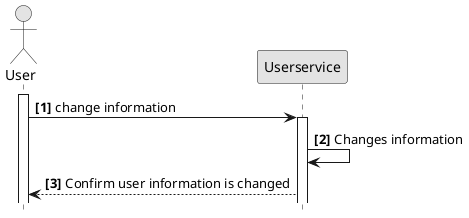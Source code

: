 @startuml 
hide footbox
autonumber "<b>[0]"
skinparam monochrome true

actor User
participant Userservice

activate User
User -> Userservice: change information

activate Userservice
Userservice -> Userservice: Changes information
Userservice --> User: Confirm user information is changed

@enduml